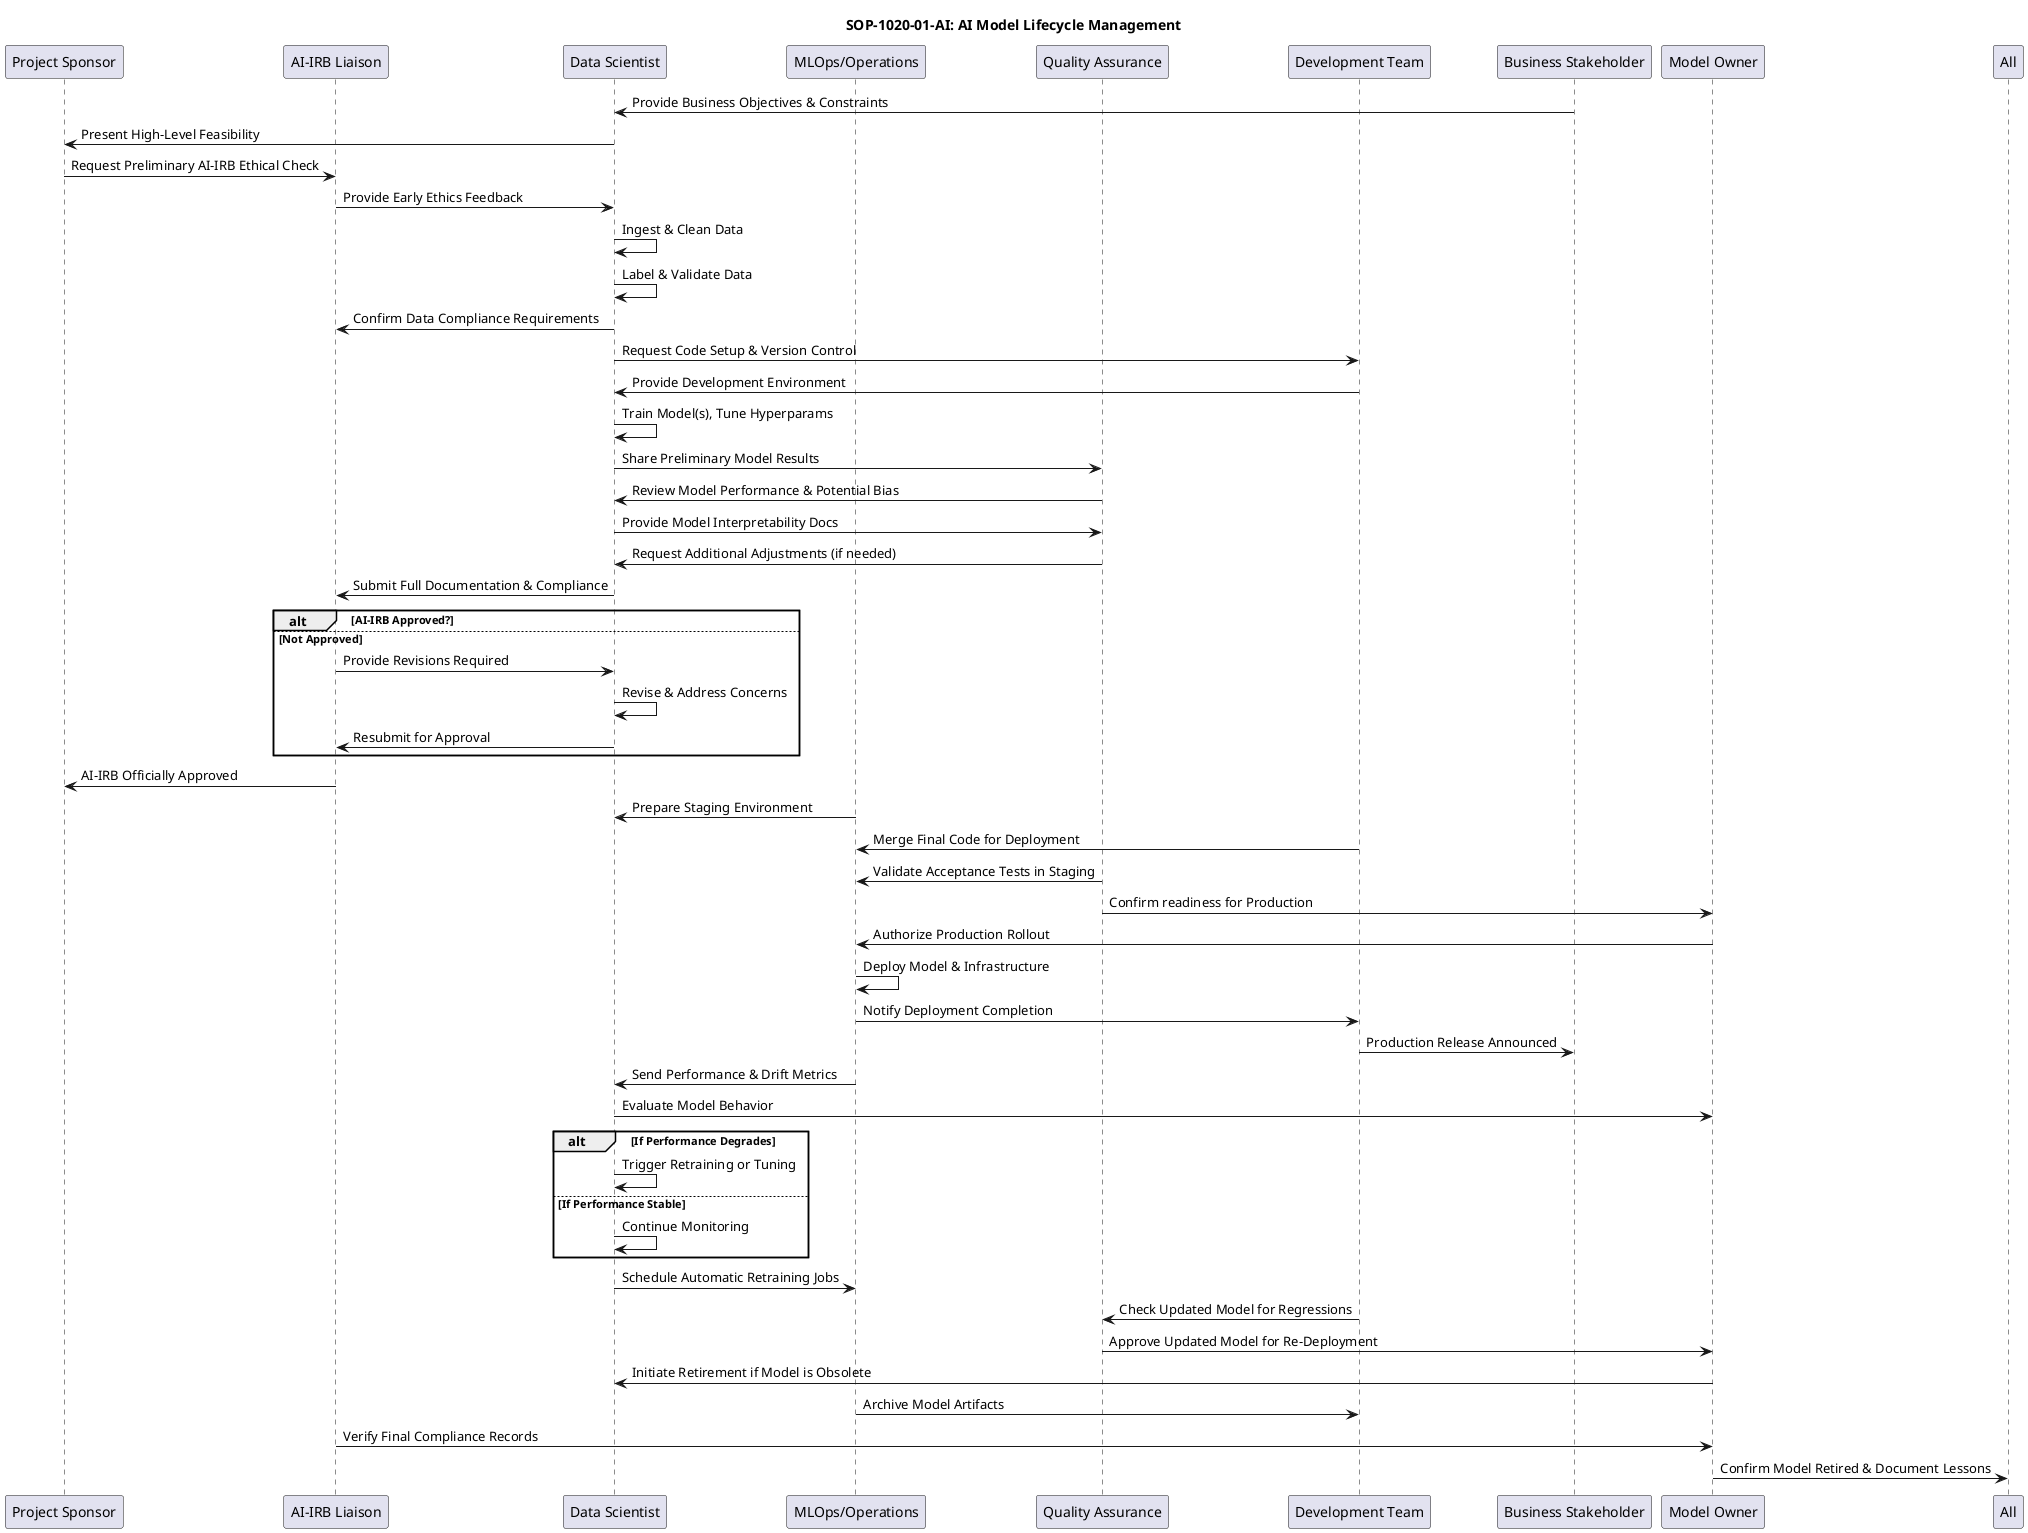 @startuml
title SOP-1020-01-AI: AI Model Lifecycle Management

' Define participants with short names
participant "Project Sponsor" as PS
participant "AI-IRB Liaison" as AIRB
participant "Data Scientist" as DS
participant "MLOps/Operations" as MLOps
participant "Quality Assurance" as QA
participant "Development Team" as Dev
participant "Business Stakeholder" as BS
participant "Model Owner" as MO

' 1) Model Ideation & Requirements Gathering
BS -> DS: Provide Business Objectives & Constraints
DS -> PS: Present High-Level Feasibility
PS -> AIRB: Request Preliminary AI-IRB Ethical Check
AIRB -> DS: Provide Early Ethics Feedback

' 2) Data Collection & Preparation
DS -> DS: Ingest & Clean Data
DS -> DS: Label & Validate Data
DS -> AIRB: Confirm Data Compliance Requirements

' 3) Model Development
DS -> Dev: Request Code Setup & Version Control
Dev -> DS: Provide Development Environment
DS -> DS: Train Model(s), Tune Hyperparams
DS -> QA: Share Preliminary Model Results

' 4) Internal Validation & Testing
QA -> DS: Review Model Performance & Potential Bias
DS -> QA: Provide Model Interpretability Docs
QA -> DS: Request Additional Adjustments (if needed)

' 5) AI-IRB & External Approval
DS -> AIRB: Submit Full Documentation & Compliance
alt AI-IRB Approved?
    else Not Approved
      AIRB -> DS: Provide Revisions Required
      DS -> DS: Revise & Address Concerns
      DS -> AIRB: Resubmit for Approval
    end
AIRB -> PS: AI-IRB Officially Approved

' 6) Pre-Deployment Preparation
MLOps -> DS: Prepare Staging Environment
Dev -> MLOps: Merge Final Code for Deployment
QA -> MLOps: Validate Acceptance Tests in Staging
QA -> MO: Confirm readiness for Production

' 7) Deployment to Production
MO -> MLOps: Authorize Production Rollout
MLOps -> MLOps: Deploy Model & Infrastructure
MLOps -> Dev: Notify Deployment Completion
Dev -> BS: Production Release Announced

' 8) Post-Deployment Monitoring
MLOps -> DS: Send Performance & Drift Metrics
DS -> MO: Evaluate Model Behavior
alt If Performance Degrades
  DS -> DS: Trigger Retraining or Tuning
else If Performance Stable
  DS -> DS: Continue Monitoring
end

' 9) Periodic Retraining & Maintenance
DS -> MLOps: Schedule Automatic Retraining Jobs
Dev -> QA: Check Updated Model for Regressions
QA -> MO: Approve Updated Model for Re-Deployment

' 10) Model Retirement
MO -> DS: Initiate Retirement if Model is Obsolete
MLOps -> Dev: Archive Model Artifacts
AIRB -> MO: Verify Final Compliance Records
MO -> All: Confirm Model Retired & Document Lessons

@enduml
